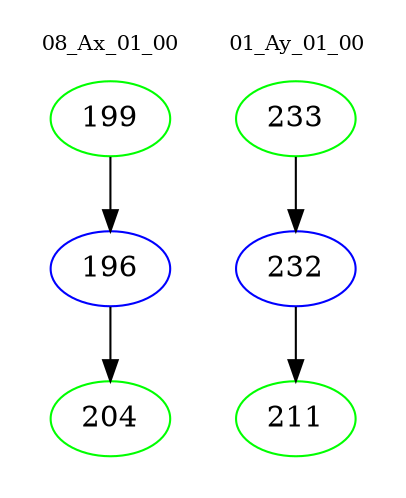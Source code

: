 digraph{
subgraph cluster_0 {
color = white
label = "08_Ax_01_00";
fontsize=10;
T0_199 [label="199", color="green"]
T0_199 -> T0_196 [color="black"]
T0_196 [label="196", color="blue"]
T0_196 -> T0_204 [color="black"]
T0_204 [label="204", color="green"]
}
subgraph cluster_1 {
color = white
label = "01_Ay_01_00";
fontsize=10;
T1_233 [label="233", color="green"]
T1_233 -> T1_232 [color="black"]
T1_232 [label="232", color="blue"]
T1_232 -> T1_211 [color="black"]
T1_211 [label="211", color="green"]
}
}
